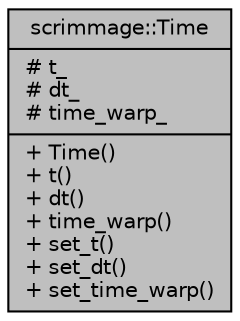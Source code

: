 digraph "scrimmage::Time"
{
 // LATEX_PDF_SIZE
  edge [fontname="Helvetica",fontsize="10",labelfontname="Helvetica",labelfontsize="10"];
  node [fontname="Helvetica",fontsize="10",shape=record];
  Node1 [label="{scrimmage::Time\n|# t_\l# dt_\l# time_warp_\l|+ Time()\l+ t()\l+ dt()\l+ time_warp()\l+ set_t()\l+ set_dt()\l+ set_time_warp()\l}",height=0.2,width=0.4,color="black", fillcolor="grey75", style="filled", fontcolor="black",tooltip=" "];
}
